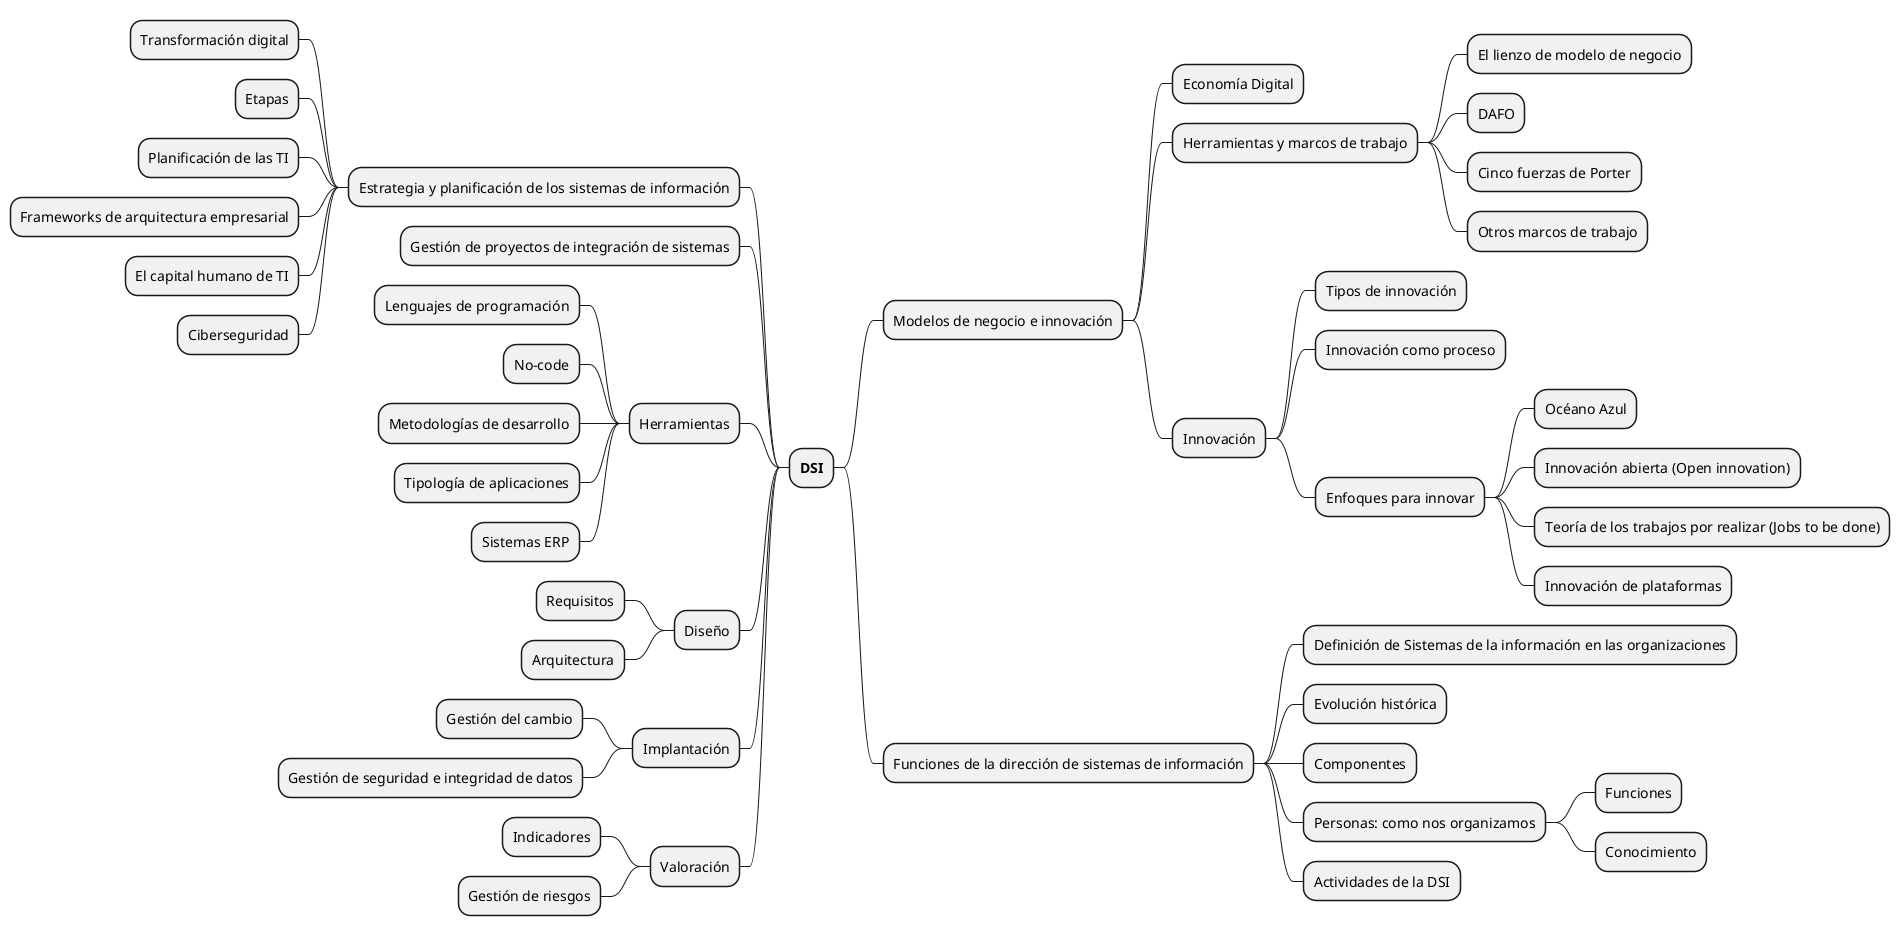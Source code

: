 @startmindmap

+ <b>DSI</b>
++ Modelos de negocio e innovación
+++ Economía Digital
+++ Herramientas y marcos de trabajo
++++ El lienzo de modelo de negocio
++++ DAFO
++++ Cinco fuerzas de Porter
++++ Otros marcos de trabajo
+++ Innovación
++++ Tipos de innovación
++++ Innovación como proceso
++++ Enfoques para innovar
+++++ Océano Azul
+++++ Innovación abierta (Open innovation)
+++++ Teoría de los trabajos por realizar (Jobs to be done)
+++++ Innovación de plataformas
++ Funciones de la dirección de sistemas de información
+++ Definición de Sistemas de la información en las organizaciones
+++ Evolución histórica
+++ Componentes
+++ Personas: como nos organizamos
++++ Funciones
++++ Conocimiento
+++ Actividades de la DSI
+- Estrategia y planificación de los sistemas de información
+-- Transformación digital
+-- Etapas
+-- Planificación de las TI
+-- Frameworks de arquitectura empresarial
+-- El capital humano de TI
+-- Ciberseguridad
+- Gestión de proyectos de integración de sistemas
+- Herramientas
+-- Lenguajes de programación
+-- No-code
+-- Metodologías de desarrollo
+-- Tipología de aplicaciones
+-- Sistemas ERP
+- Diseño
+-- Requisitos
+-- Arquitectura
+- Implantación
+-- Gestión del cambio
+-- Gestión de seguridad e integridad de datos
+- Valoración
+-- Indicadores
+-- Gestión de riesgos

@endmindmap